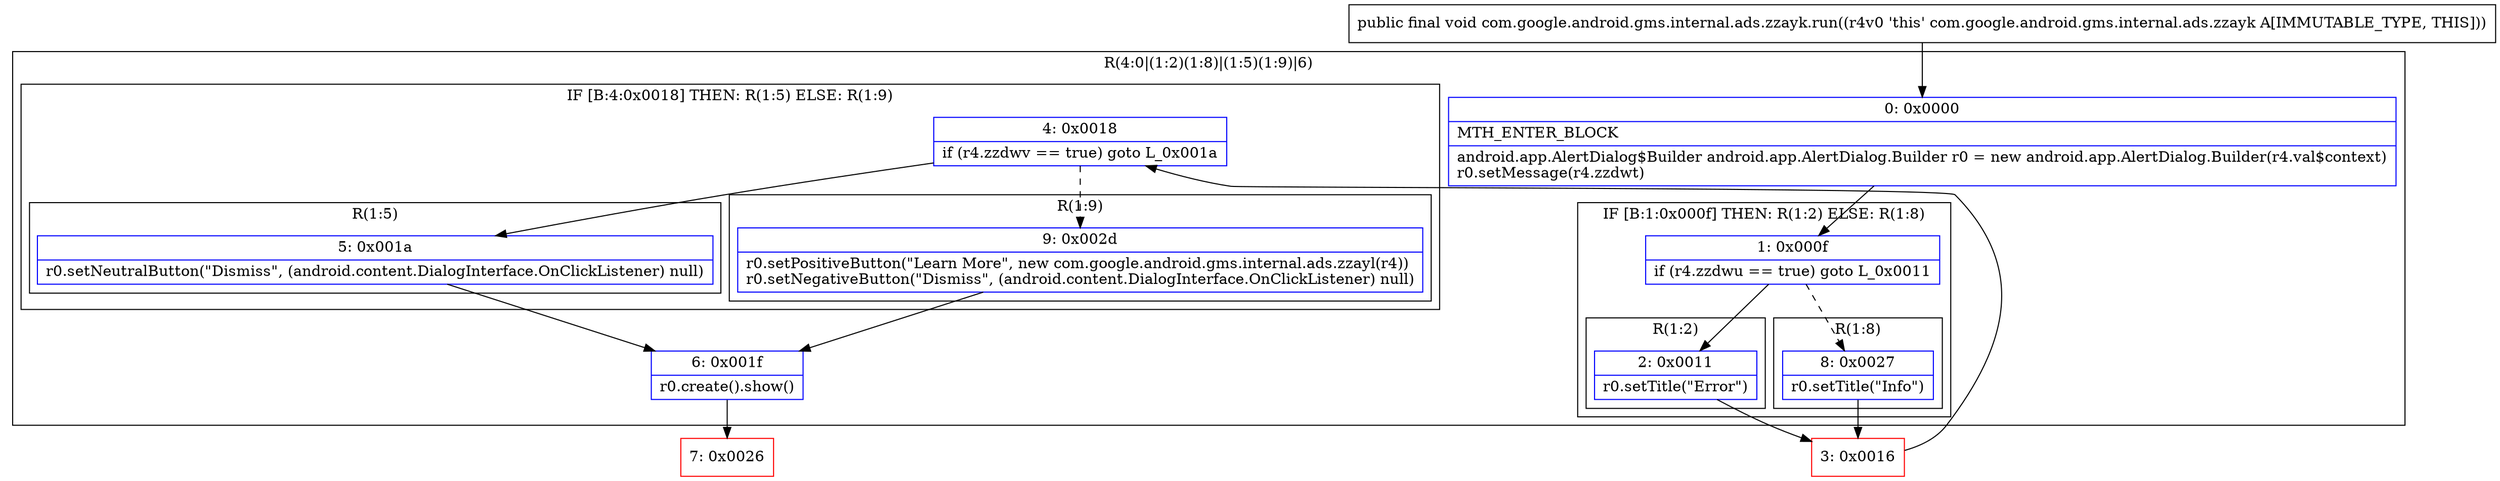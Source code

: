 digraph "CFG forcom.google.android.gms.internal.ads.zzayk.run()V" {
subgraph cluster_Region_211307397 {
label = "R(4:0|(1:2)(1:8)|(1:5)(1:9)|6)";
node [shape=record,color=blue];
Node_0 [shape=record,label="{0\:\ 0x0000|MTH_ENTER_BLOCK\l|android.app.AlertDialog$Builder android.app.AlertDialog.Builder r0 = new android.app.AlertDialog.Builder(r4.val$context)\lr0.setMessage(r4.zzdwt)\l}"];
subgraph cluster_IfRegion_1299052586 {
label = "IF [B:1:0x000f] THEN: R(1:2) ELSE: R(1:8)";
node [shape=record,color=blue];
Node_1 [shape=record,label="{1\:\ 0x000f|if (r4.zzdwu == true) goto L_0x0011\l}"];
subgraph cluster_Region_1623652072 {
label = "R(1:2)";
node [shape=record,color=blue];
Node_2 [shape=record,label="{2\:\ 0x0011|r0.setTitle(\"Error\")\l}"];
}
subgraph cluster_Region_925876024 {
label = "R(1:8)";
node [shape=record,color=blue];
Node_8 [shape=record,label="{8\:\ 0x0027|r0.setTitle(\"Info\")\l}"];
}
}
subgraph cluster_IfRegion_981472005 {
label = "IF [B:4:0x0018] THEN: R(1:5) ELSE: R(1:9)";
node [shape=record,color=blue];
Node_4 [shape=record,label="{4\:\ 0x0018|if (r4.zzdwv == true) goto L_0x001a\l}"];
subgraph cluster_Region_509425898 {
label = "R(1:5)";
node [shape=record,color=blue];
Node_5 [shape=record,label="{5\:\ 0x001a|r0.setNeutralButton(\"Dismiss\", (android.content.DialogInterface.OnClickListener) null)\l}"];
}
subgraph cluster_Region_1347914951 {
label = "R(1:9)";
node [shape=record,color=blue];
Node_9 [shape=record,label="{9\:\ 0x002d|r0.setPositiveButton(\"Learn More\", new com.google.android.gms.internal.ads.zzayl(r4))\lr0.setNegativeButton(\"Dismiss\", (android.content.DialogInterface.OnClickListener) null)\l}"];
}
}
Node_6 [shape=record,label="{6\:\ 0x001f|r0.create().show()\l}"];
}
Node_3 [shape=record,color=red,label="{3\:\ 0x0016}"];
Node_7 [shape=record,color=red,label="{7\:\ 0x0026}"];
MethodNode[shape=record,label="{public final void com.google.android.gms.internal.ads.zzayk.run((r4v0 'this' com.google.android.gms.internal.ads.zzayk A[IMMUTABLE_TYPE, THIS])) }"];
MethodNode -> Node_0;
Node_0 -> Node_1;
Node_1 -> Node_2;
Node_1 -> Node_8[style=dashed];
Node_2 -> Node_3;
Node_8 -> Node_3;
Node_4 -> Node_5;
Node_4 -> Node_9[style=dashed];
Node_5 -> Node_6;
Node_9 -> Node_6;
Node_6 -> Node_7;
Node_3 -> Node_4;
}

